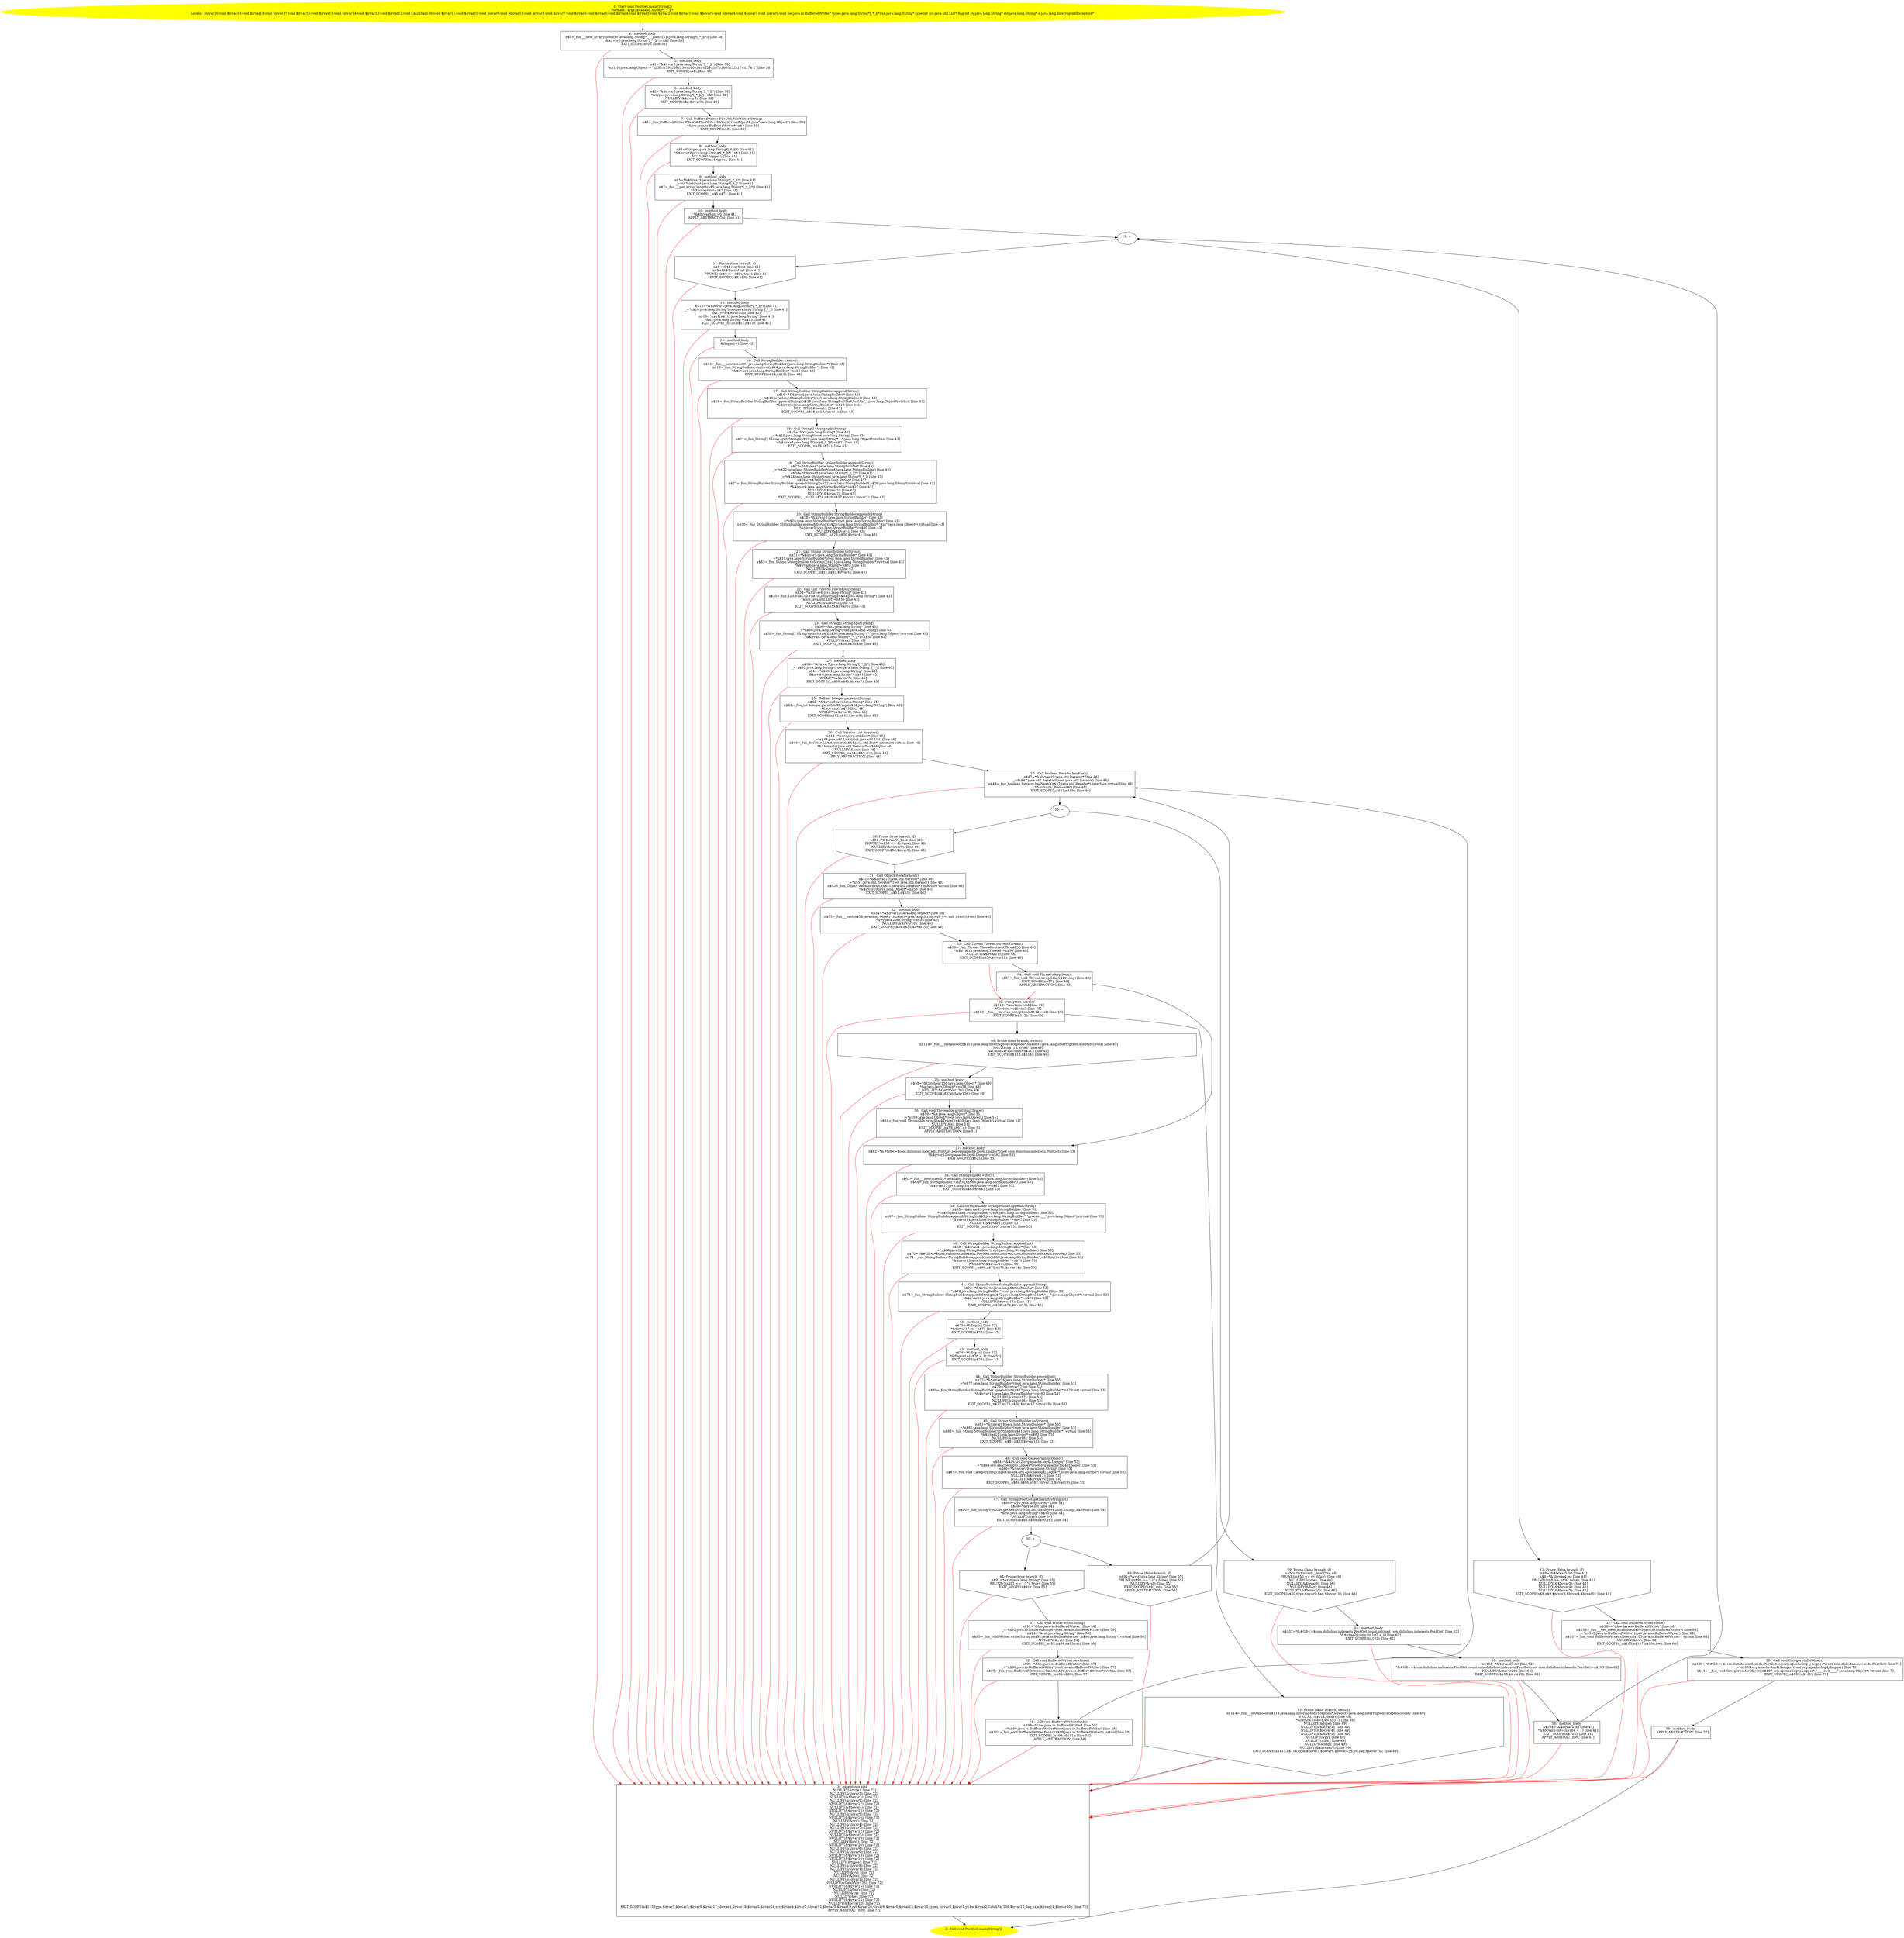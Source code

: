 /* @generated */
digraph cfg {
"com.dulishuo.indexedu.PostGet.main(java.lang.String[]):void.86314596307c56735cc6a0b4a3c1a428_1" [label="1: Start void PostGet.main(String[])\nFormals:  args:java.lang.String*[_*_](*)\nLocals:  $irvar20:void $irvar19:void $irvar18:void $irvar17:void $irvar16:void $irvar15:void $irvar14:void $irvar13:void $irvar12:void CatchVar136:void $irvar11:void $irvar10:void $irvar9:void $bcvar10:void $irvar8:void $irvar7:void $irvar6:void $irvar5:void $irvar4:void $irvar3:void $irvar2:void $irvar1:void $bcvar5:void $bcvar4:void $bcvar3:void $irvar0:void bw:java.io.BufferedWriter* types:java.lang.String*[_*_](*) xx:java.lang.String* type:int src:java.util.List* flag:int yy:java.lang.String* rst:java.lang.String* e:java.lang.InterruptedException* \n  " color=yellow style=filled]
	

	 "com.dulishuo.indexedu.PostGet.main(java.lang.String[]):void.86314596307c56735cc6a0b4a3c1a428_1" -> "com.dulishuo.indexedu.PostGet.main(java.lang.String[]):void.86314596307c56735cc6a0b4a3c1a428_4" ;
"com.dulishuo.indexedu.PostGet.main(java.lang.String[]):void.86314596307c56735cc6a0b4a3c1a428_2" [label="2: Exit void PostGet.main(String[]) \n  " color=yellow style=filled]
	

"com.dulishuo.indexedu.PostGet.main(java.lang.String[]):void.86314596307c56735cc6a0b4a3c1a428_3" [label="3:  exceptions sink \n   NULLIFY(&type); [line 72]\n  NULLIFY(&$irvar3); [line 72]\n  NULLIFY(&$bcvar3); [line 72]\n  NULLIFY(&$irvar9); [line 72]\n  NULLIFY(&$irvar17); [line 72]\n  NULLIFY(&$bcvar4); [line 72]\n  NULLIFY(&$irvar18); [line 72]\n  NULLIFY(&$irvar5); [line 72]\n  NULLIFY(&$irvar16); [line 72]\n  NULLIFY(&src); [line 72]\n  NULLIFY(&$irvar4); [line 72]\n  NULLIFY(&$irvar7); [line 72]\n  NULLIFY(&$irvar12); [line 72]\n  NULLIFY(&$bcvar5); [line 72]\n  NULLIFY(&$irvar19); [line 72]\n  NULLIFY(&rst); [line 72]\n  NULLIFY(&$irvar20); [line 72]\n  NULLIFY(&$irvar6); [line 72]\n  NULLIFY(&$irvar0); [line 72]\n  NULLIFY(&$irvar13); [line 72]\n  NULLIFY(&$irvar10); [line 72]\n  NULLIFY(&types); [line 72]\n  NULLIFY(&$irvar8); [line 72]\n  NULLIFY(&$irvar1); [line 72]\n  NULLIFY(&yy); [line 72]\n  NULLIFY(&bw); [line 72]\n  NULLIFY(&$irvar2); [line 72]\n  NULLIFY(&CatchVar136); [line 72]\n  NULLIFY(&$irvar15); [line 72]\n  NULLIFY(&flag); [line 72]\n  NULLIFY(&xx); [line 72]\n  NULLIFY(&e); [line 72]\n  NULLIFY(&$irvar14); [line 72]\n  NULLIFY(&$bcvar10); [line 72]\n  EXIT_SCOPE(n$113,type,$irvar3,$bcvar3,$irvar9,$irvar17,$bcvar4,$irvar18,$irvar5,$irvar16,src,$irvar4,$irvar7,$irvar12,$bcvar5,$irvar19,rst,$irvar20,$irvar6,$irvar0,$irvar13,$irvar10,types,$irvar8,$irvar1,yy,bw,$irvar2,CatchVar136,$irvar15,flag,xx,e,$irvar14,$bcvar10); [line 72]\n  APPLY_ABSTRACTION; [line 72]\n " shape="box"]
	

	 "com.dulishuo.indexedu.PostGet.main(java.lang.String[]):void.86314596307c56735cc6a0b4a3c1a428_3" -> "com.dulishuo.indexedu.PostGet.main(java.lang.String[]):void.86314596307c56735cc6a0b4a3c1a428_2" ;
"com.dulishuo.indexedu.PostGet.main(java.lang.String[]):void.86314596307c56735cc6a0b4a3c1a428_4" [label="4:  method_body \n   n$0=_fun___new_array(sizeof(t=java.lang.String*[_*_];len=[1]):java.lang.String*[_*_](*)) [line 38]\n  *&$irvar0:java.lang.String*[_*_](*)=n$0 [line 38]\n  EXIT_SCOPE(n$0); [line 38]\n " shape="box"]
	

	 "com.dulishuo.indexedu.PostGet.main(java.lang.String[]):void.86314596307c56735cc6a0b4a3c1a428_4" -> "com.dulishuo.indexedu.PostGet.main(java.lang.String[]):void.86314596307c56735cc6a0b4a3c1a428_5" ;
	 "com.dulishuo.indexedu.PostGet.main(java.lang.String[]):void.86314596307c56735cc6a0b4a3c1a428_4" -> "com.dulishuo.indexedu.PostGet.main(java.lang.String[]):void.86314596307c56735cc6a0b4a3c1a428_3" [color="red" ];
"com.dulishuo.indexedu.PostGet.main(java.lang.String[]):void.86314596307c56735cc6a0b4a3c1a428_5" [label="5:  method_body \n   n$1=*&$irvar0:java.lang.String*[_*_](*) [line 38]\n  *n$1[0]:java.lang.Object*=\"\\\\230\\\\139\\\\169\\\\230\\\\160\\\\161\\\\229\\\\187\\\\186\\\\232\\\\174\\\\174-2\" [line 38]\n  EXIT_SCOPE(n$1); [line 38]\n " shape="box"]
	

	 "com.dulishuo.indexedu.PostGet.main(java.lang.String[]):void.86314596307c56735cc6a0b4a3c1a428_5" -> "com.dulishuo.indexedu.PostGet.main(java.lang.String[]):void.86314596307c56735cc6a0b4a3c1a428_6" ;
	 "com.dulishuo.indexedu.PostGet.main(java.lang.String[]):void.86314596307c56735cc6a0b4a3c1a428_5" -> "com.dulishuo.indexedu.PostGet.main(java.lang.String[]):void.86314596307c56735cc6a0b4a3c1a428_3" [color="red" ];
"com.dulishuo.indexedu.PostGet.main(java.lang.String[]):void.86314596307c56735cc6a0b4a3c1a428_6" [label="6:  method_body \n   n$2=*&$irvar0:java.lang.String*[_*_](*) [line 38]\n  *&types:java.lang.String*[_*_](*)=n$2 [line 38]\n  NULLIFY(&$irvar0); [line 38]\n  EXIT_SCOPE(n$2,$irvar0); [line 38]\n " shape="box"]
	

	 "com.dulishuo.indexedu.PostGet.main(java.lang.String[]):void.86314596307c56735cc6a0b4a3c1a428_6" -> "com.dulishuo.indexedu.PostGet.main(java.lang.String[]):void.86314596307c56735cc6a0b4a3c1a428_7" ;
	 "com.dulishuo.indexedu.PostGet.main(java.lang.String[]):void.86314596307c56735cc6a0b4a3c1a428_6" -> "com.dulishuo.indexedu.PostGet.main(java.lang.String[]):void.86314596307c56735cc6a0b4a3c1a428_3" [color="red" ];
"com.dulishuo.indexedu.PostGet.main(java.lang.String[]):void.86314596307c56735cc6a0b4a3c1a428_7" [label="7:  Call BufferedWriter FileUtil.FileWriter(String) \n   n$3=_fun_BufferedWriter FileUtil.FileWriter(String)(\"result/post1.json\":java.lang.Object*) [line 39]\n  *&bw:java.io.BufferedWriter*=n$3 [line 39]\n  EXIT_SCOPE(n$3); [line 39]\n " shape="box"]
	

	 "com.dulishuo.indexedu.PostGet.main(java.lang.String[]):void.86314596307c56735cc6a0b4a3c1a428_7" -> "com.dulishuo.indexedu.PostGet.main(java.lang.String[]):void.86314596307c56735cc6a0b4a3c1a428_8" ;
	 "com.dulishuo.indexedu.PostGet.main(java.lang.String[]):void.86314596307c56735cc6a0b4a3c1a428_7" -> "com.dulishuo.indexedu.PostGet.main(java.lang.String[]):void.86314596307c56735cc6a0b4a3c1a428_3" [color="red" ];
"com.dulishuo.indexedu.PostGet.main(java.lang.String[]):void.86314596307c56735cc6a0b4a3c1a428_8" [label="8:  method_body \n   n$4=*&types:java.lang.String*[_*_](*) [line 41]\n  *&$bcvar3:java.lang.String*[_*_](*)=n$4 [line 41]\n  NULLIFY(&types); [line 41]\n  EXIT_SCOPE(n$4,types); [line 41]\n " shape="box"]
	

	 "com.dulishuo.indexedu.PostGet.main(java.lang.String[]):void.86314596307c56735cc6a0b4a3c1a428_8" -> "com.dulishuo.indexedu.PostGet.main(java.lang.String[]):void.86314596307c56735cc6a0b4a3c1a428_9" ;
	 "com.dulishuo.indexedu.PostGet.main(java.lang.String[]):void.86314596307c56735cc6a0b4a3c1a428_8" -> "com.dulishuo.indexedu.PostGet.main(java.lang.String[]):void.86314596307c56735cc6a0b4a3c1a428_3" [color="red" ];
"com.dulishuo.indexedu.PostGet.main(java.lang.String[]):void.86314596307c56735cc6a0b4a3c1a428_9" [label="9:  method_body \n   n$5=*&$bcvar3:java.lang.String*[_*_](*) [line 41]\n  _=*n$5:int(root java.lang.String*[_*_]) [line 41]\n  n$7=_fun___get_array_length(n$5:java.lang.String*[_*_](*)) [line 41]\n  *&$bcvar4:int=n$7 [line 41]\n  EXIT_SCOPE(_,n$5,n$7); [line 41]\n " shape="box"]
	

	 "com.dulishuo.indexedu.PostGet.main(java.lang.String[]):void.86314596307c56735cc6a0b4a3c1a428_9" -> "com.dulishuo.indexedu.PostGet.main(java.lang.String[]):void.86314596307c56735cc6a0b4a3c1a428_10" ;
	 "com.dulishuo.indexedu.PostGet.main(java.lang.String[]):void.86314596307c56735cc6a0b4a3c1a428_9" -> "com.dulishuo.indexedu.PostGet.main(java.lang.String[]):void.86314596307c56735cc6a0b4a3c1a428_3" [color="red" ];
"com.dulishuo.indexedu.PostGet.main(java.lang.String[]):void.86314596307c56735cc6a0b4a3c1a428_10" [label="10:  method_body \n   *&$bcvar5:int=0 [line 41]\n  APPLY_ABSTRACTION; [line 41]\n " shape="box"]
	

	 "com.dulishuo.indexedu.PostGet.main(java.lang.String[]):void.86314596307c56735cc6a0b4a3c1a428_10" -> "com.dulishuo.indexedu.PostGet.main(java.lang.String[]):void.86314596307c56735cc6a0b4a3c1a428_13" ;
	 "com.dulishuo.indexedu.PostGet.main(java.lang.String[]):void.86314596307c56735cc6a0b4a3c1a428_10" -> "com.dulishuo.indexedu.PostGet.main(java.lang.String[]):void.86314596307c56735cc6a0b4a3c1a428_3" [color="red" ];
"com.dulishuo.indexedu.PostGet.main(java.lang.String[]):void.86314596307c56735cc6a0b4a3c1a428_11" [label="11: Prune (true branch, if) \n   n$8=*&$bcvar5:int [line 41]\n  n$9=*&$bcvar4:int [line 41]\n  PRUNE(!(n$8 >= n$9), true); [line 41]\n  EXIT_SCOPE(n$8,n$9); [line 41]\n " shape="invhouse"]
	

	 "com.dulishuo.indexedu.PostGet.main(java.lang.String[]):void.86314596307c56735cc6a0b4a3c1a428_11" -> "com.dulishuo.indexedu.PostGet.main(java.lang.String[]):void.86314596307c56735cc6a0b4a3c1a428_14" ;
	 "com.dulishuo.indexedu.PostGet.main(java.lang.String[]):void.86314596307c56735cc6a0b4a3c1a428_11" -> "com.dulishuo.indexedu.PostGet.main(java.lang.String[]):void.86314596307c56735cc6a0b4a3c1a428_3" [color="red" ];
"com.dulishuo.indexedu.PostGet.main(java.lang.String[]):void.86314596307c56735cc6a0b4a3c1a428_12" [label="12: Prune (false branch, if) \n   n$8=*&$bcvar5:int [line 41]\n  n$9=*&$bcvar4:int [line 41]\n  PRUNE((n$8 >= n$9), false); [line 41]\n  NULLIFY(&$bcvar3); [line 41]\n  NULLIFY(&$bcvar4); [line 41]\n  NULLIFY(&$bcvar5); [line 41]\n  EXIT_SCOPE(n$8,n$9,$bcvar3,$bcvar4,$bcvar5); [line 41]\n " shape="invhouse"]
	

	 "com.dulishuo.indexedu.PostGet.main(java.lang.String[]):void.86314596307c56735cc6a0b4a3c1a428_12" -> "com.dulishuo.indexedu.PostGet.main(java.lang.String[]):void.86314596307c56735cc6a0b4a3c1a428_57" ;
	 "com.dulishuo.indexedu.PostGet.main(java.lang.String[]):void.86314596307c56735cc6a0b4a3c1a428_12" -> "com.dulishuo.indexedu.PostGet.main(java.lang.String[]):void.86314596307c56735cc6a0b4a3c1a428_3" [color="red" ];
"com.dulishuo.indexedu.PostGet.main(java.lang.String[]):void.86314596307c56735cc6a0b4a3c1a428_13" [label="13: + \n  " ]
	

	 "com.dulishuo.indexedu.PostGet.main(java.lang.String[]):void.86314596307c56735cc6a0b4a3c1a428_13" -> "com.dulishuo.indexedu.PostGet.main(java.lang.String[]):void.86314596307c56735cc6a0b4a3c1a428_11" ;
	 "com.dulishuo.indexedu.PostGet.main(java.lang.String[]):void.86314596307c56735cc6a0b4a3c1a428_13" -> "com.dulishuo.indexedu.PostGet.main(java.lang.String[]):void.86314596307c56735cc6a0b4a3c1a428_12" ;
"com.dulishuo.indexedu.PostGet.main(java.lang.String[]):void.86314596307c56735cc6a0b4a3c1a428_14" [label="14:  method_body \n   n$10=*&$bcvar3:java.lang.String*[_*_](*) [line 41]\n  _=*n$10:java.lang.String*(root java.lang.String*[_*_]) [line 41]\n  n$11=*&$bcvar5:int [line 41]\n  n$13=*n$10[n$11]:java.lang.String* [line 41]\n  *&xx:java.lang.String*=n$13 [line 41]\n  EXIT_SCOPE(_,n$10,n$11,n$13); [line 41]\n " shape="box"]
	

	 "com.dulishuo.indexedu.PostGet.main(java.lang.String[]):void.86314596307c56735cc6a0b4a3c1a428_14" -> "com.dulishuo.indexedu.PostGet.main(java.lang.String[]):void.86314596307c56735cc6a0b4a3c1a428_15" ;
	 "com.dulishuo.indexedu.PostGet.main(java.lang.String[]):void.86314596307c56735cc6a0b4a3c1a428_14" -> "com.dulishuo.indexedu.PostGet.main(java.lang.String[]):void.86314596307c56735cc6a0b4a3c1a428_3" [color="red" ];
"com.dulishuo.indexedu.PostGet.main(java.lang.String[]):void.86314596307c56735cc6a0b4a3c1a428_15" [label="15:  method_body \n   *&flag:int=1 [line 42]\n " shape="box"]
	

	 "com.dulishuo.indexedu.PostGet.main(java.lang.String[]):void.86314596307c56735cc6a0b4a3c1a428_15" -> "com.dulishuo.indexedu.PostGet.main(java.lang.String[]):void.86314596307c56735cc6a0b4a3c1a428_16" ;
	 "com.dulishuo.indexedu.PostGet.main(java.lang.String[]):void.86314596307c56735cc6a0b4a3c1a428_15" -> "com.dulishuo.indexedu.PostGet.main(java.lang.String[]):void.86314596307c56735cc6a0b4a3c1a428_3" [color="red" ];
"com.dulishuo.indexedu.PostGet.main(java.lang.String[]):void.86314596307c56735cc6a0b4a3c1a428_16" [label="16:  Call StringBuilder.<init>() \n   n$14=_fun___new(sizeof(t=java.lang.StringBuilder):java.lang.StringBuilder*) [line 43]\n  n$15=_fun_StringBuilder.<init>()(n$14:java.lang.StringBuilder*) [line 43]\n  *&$irvar1:java.lang.StringBuilder*=n$14 [line 43]\n  EXIT_SCOPE(n$14,n$15); [line 43]\n " shape="box"]
	

	 "com.dulishuo.indexedu.PostGet.main(java.lang.String[]):void.86314596307c56735cc6a0b4a3c1a428_16" -> "com.dulishuo.indexedu.PostGet.main(java.lang.String[]):void.86314596307c56735cc6a0b4a3c1a428_17" ;
	 "com.dulishuo.indexedu.PostGet.main(java.lang.String[]):void.86314596307c56735cc6a0b4a3c1a428_16" -> "com.dulishuo.indexedu.PostGet.main(java.lang.String[]):void.86314596307c56735cc6a0b4a3c1a428_3" [color="red" ];
"com.dulishuo.indexedu.PostGet.main(java.lang.String[]):void.86314596307c56735cc6a0b4a3c1a428_17" [label="17:  Call StringBuilder StringBuilder.append(String) \n   n$16=*&$irvar1:java.lang.StringBuilder* [line 43]\n  _=*n$16:java.lang.StringBuilder*(root java.lang.StringBuilder) [line 43]\n  n$18=_fun_StringBuilder StringBuilder.append(String)(n$16:java.lang.StringBuilder*,\"url/url_\":java.lang.Object*) virtual [line 43]\n  *&$irvar2:java.lang.StringBuilder*=n$18 [line 43]\n  NULLIFY(&$irvar1); [line 43]\n  EXIT_SCOPE(_,n$16,n$18,$irvar1); [line 43]\n " shape="box"]
	

	 "com.dulishuo.indexedu.PostGet.main(java.lang.String[]):void.86314596307c56735cc6a0b4a3c1a428_17" -> "com.dulishuo.indexedu.PostGet.main(java.lang.String[]):void.86314596307c56735cc6a0b4a3c1a428_18" ;
	 "com.dulishuo.indexedu.PostGet.main(java.lang.String[]):void.86314596307c56735cc6a0b4a3c1a428_17" -> "com.dulishuo.indexedu.PostGet.main(java.lang.String[]):void.86314596307c56735cc6a0b4a3c1a428_3" [color="red" ];
"com.dulishuo.indexedu.PostGet.main(java.lang.String[]):void.86314596307c56735cc6a0b4a3c1a428_18" [label="18:  Call String[] String.split(String) \n   n$19=*&xx:java.lang.String* [line 43]\n  _=*n$19:java.lang.String*(root java.lang.String) [line 43]\n  n$21=_fun_String[] String.split(String)(n$19:java.lang.String*,\"-\":java.lang.Object*) virtual [line 43]\n  *&$irvar3:java.lang.String*[_*_](*)=n$21 [line 43]\n  EXIT_SCOPE(_,n$19,n$21); [line 43]\n " shape="box"]
	

	 "com.dulishuo.indexedu.PostGet.main(java.lang.String[]):void.86314596307c56735cc6a0b4a3c1a428_18" -> "com.dulishuo.indexedu.PostGet.main(java.lang.String[]):void.86314596307c56735cc6a0b4a3c1a428_19" ;
	 "com.dulishuo.indexedu.PostGet.main(java.lang.String[]):void.86314596307c56735cc6a0b4a3c1a428_18" -> "com.dulishuo.indexedu.PostGet.main(java.lang.String[]):void.86314596307c56735cc6a0b4a3c1a428_3" [color="red" ];
"com.dulishuo.indexedu.PostGet.main(java.lang.String[]):void.86314596307c56735cc6a0b4a3c1a428_19" [label="19:  Call StringBuilder StringBuilder.append(String) \n   n$22=*&$irvar2:java.lang.StringBuilder* [line 43]\n  _=*n$22:java.lang.StringBuilder*(root java.lang.StringBuilder) [line 43]\n  n$24=*&$irvar3:java.lang.String*[_*_](*) [line 43]\n  _=*n$24:java.lang.String*(root java.lang.String*[_*_]) [line 43]\n  n$26=*n$24[0]:java.lang.String* [line 43]\n  n$27=_fun_StringBuilder StringBuilder.append(String)(n$22:java.lang.StringBuilder*,n$26:java.lang.String*) virtual [line 43]\n  *&$irvar4:java.lang.StringBuilder*=n$27 [line 43]\n  NULLIFY(&$irvar3); [line 43]\n  NULLIFY(&$irvar2); [line 43]\n  EXIT_SCOPE(_,_,n$22,n$24,n$26,n$27,$irvar3,$irvar2); [line 43]\n " shape="box"]
	

	 "com.dulishuo.indexedu.PostGet.main(java.lang.String[]):void.86314596307c56735cc6a0b4a3c1a428_19" -> "com.dulishuo.indexedu.PostGet.main(java.lang.String[]):void.86314596307c56735cc6a0b4a3c1a428_20" ;
	 "com.dulishuo.indexedu.PostGet.main(java.lang.String[]):void.86314596307c56735cc6a0b4a3c1a428_19" -> "com.dulishuo.indexedu.PostGet.main(java.lang.String[]):void.86314596307c56735cc6a0b4a3c1a428_3" [color="red" ];
"com.dulishuo.indexedu.PostGet.main(java.lang.String[]):void.86314596307c56735cc6a0b4a3c1a428_20" [label="20:  Call StringBuilder StringBuilder.append(String) \n   n$28=*&$irvar4:java.lang.StringBuilder* [line 43]\n  _=*n$28:java.lang.StringBuilder*(root java.lang.StringBuilder) [line 43]\n  n$30=_fun_StringBuilder StringBuilder.append(String)(n$28:java.lang.StringBuilder*,\".txt\":java.lang.Object*) virtual [line 43]\n  *&$irvar5:java.lang.StringBuilder*=n$30 [line 43]\n  NULLIFY(&$irvar4); [line 43]\n  EXIT_SCOPE(_,n$28,n$30,$irvar4); [line 43]\n " shape="box"]
	

	 "com.dulishuo.indexedu.PostGet.main(java.lang.String[]):void.86314596307c56735cc6a0b4a3c1a428_20" -> "com.dulishuo.indexedu.PostGet.main(java.lang.String[]):void.86314596307c56735cc6a0b4a3c1a428_21" ;
	 "com.dulishuo.indexedu.PostGet.main(java.lang.String[]):void.86314596307c56735cc6a0b4a3c1a428_20" -> "com.dulishuo.indexedu.PostGet.main(java.lang.String[]):void.86314596307c56735cc6a0b4a3c1a428_3" [color="red" ];
"com.dulishuo.indexedu.PostGet.main(java.lang.String[]):void.86314596307c56735cc6a0b4a3c1a428_21" [label="21:  Call String StringBuilder.toString() \n   n$31=*&$irvar5:java.lang.StringBuilder* [line 43]\n  _=*n$31:java.lang.StringBuilder*(root java.lang.StringBuilder) [line 43]\n  n$33=_fun_String StringBuilder.toString()(n$31:java.lang.StringBuilder*) virtual [line 43]\n  *&$irvar6:java.lang.String*=n$33 [line 43]\n  NULLIFY(&$irvar5); [line 43]\n  EXIT_SCOPE(_,n$31,n$33,$irvar5); [line 43]\n " shape="box"]
	

	 "com.dulishuo.indexedu.PostGet.main(java.lang.String[]):void.86314596307c56735cc6a0b4a3c1a428_21" -> "com.dulishuo.indexedu.PostGet.main(java.lang.String[]):void.86314596307c56735cc6a0b4a3c1a428_22" ;
	 "com.dulishuo.indexedu.PostGet.main(java.lang.String[]):void.86314596307c56735cc6a0b4a3c1a428_21" -> "com.dulishuo.indexedu.PostGet.main(java.lang.String[]):void.86314596307c56735cc6a0b4a3c1a428_3" [color="red" ];
"com.dulishuo.indexedu.PostGet.main(java.lang.String[]):void.86314596307c56735cc6a0b4a3c1a428_22" [label="22:  Call List FileUtil.FileToList(String) \n   n$34=*&$irvar6:java.lang.String* [line 43]\n  n$35=_fun_List FileUtil.FileToList(String)(n$34:java.lang.String*) [line 43]\n  *&src:java.util.List*=n$35 [line 43]\n  NULLIFY(&$irvar6); [line 43]\n  EXIT_SCOPE(n$34,n$35,$irvar6); [line 43]\n " shape="box"]
	

	 "com.dulishuo.indexedu.PostGet.main(java.lang.String[]):void.86314596307c56735cc6a0b4a3c1a428_22" -> "com.dulishuo.indexedu.PostGet.main(java.lang.String[]):void.86314596307c56735cc6a0b4a3c1a428_23" ;
	 "com.dulishuo.indexedu.PostGet.main(java.lang.String[]):void.86314596307c56735cc6a0b4a3c1a428_22" -> "com.dulishuo.indexedu.PostGet.main(java.lang.String[]):void.86314596307c56735cc6a0b4a3c1a428_3" [color="red" ];
"com.dulishuo.indexedu.PostGet.main(java.lang.String[]):void.86314596307c56735cc6a0b4a3c1a428_23" [label="23:  Call String[] String.split(String) \n   n$36=*&xx:java.lang.String* [line 45]\n  _=*n$36:java.lang.String*(root java.lang.String) [line 45]\n  n$38=_fun_String[] String.split(String)(n$36:java.lang.String*,\"-\":java.lang.Object*) virtual [line 45]\n  *&$irvar7:java.lang.String*[_*_](*)=n$38 [line 45]\n  NULLIFY(&xx); [line 45]\n  EXIT_SCOPE(_,n$36,n$38,xx); [line 45]\n " shape="box"]
	

	 "com.dulishuo.indexedu.PostGet.main(java.lang.String[]):void.86314596307c56735cc6a0b4a3c1a428_23" -> "com.dulishuo.indexedu.PostGet.main(java.lang.String[]):void.86314596307c56735cc6a0b4a3c1a428_24" ;
	 "com.dulishuo.indexedu.PostGet.main(java.lang.String[]):void.86314596307c56735cc6a0b4a3c1a428_23" -> "com.dulishuo.indexedu.PostGet.main(java.lang.String[]):void.86314596307c56735cc6a0b4a3c1a428_3" [color="red" ];
"com.dulishuo.indexedu.PostGet.main(java.lang.String[]):void.86314596307c56735cc6a0b4a3c1a428_24" [label="24:  method_body \n   n$39=*&$irvar7:java.lang.String*[_*_](*) [line 45]\n  _=*n$39:java.lang.String*(root java.lang.String*[_*_]) [line 45]\n  n$41=*n$39[1]:java.lang.String* [line 45]\n  *&$irvar8:java.lang.String*=n$41 [line 45]\n  NULLIFY(&$irvar7); [line 45]\n  EXIT_SCOPE(_,n$39,n$41,$irvar7); [line 45]\n " shape="box"]
	

	 "com.dulishuo.indexedu.PostGet.main(java.lang.String[]):void.86314596307c56735cc6a0b4a3c1a428_24" -> "com.dulishuo.indexedu.PostGet.main(java.lang.String[]):void.86314596307c56735cc6a0b4a3c1a428_25" ;
	 "com.dulishuo.indexedu.PostGet.main(java.lang.String[]):void.86314596307c56735cc6a0b4a3c1a428_24" -> "com.dulishuo.indexedu.PostGet.main(java.lang.String[]):void.86314596307c56735cc6a0b4a3c1a428_3" [color="red" ];
"com.dulishuo.indexedu.PostGet.main(java.lang.String[]):void.86314596307c56735cc6a0b4a3c1a428_25" [label="25:  Call int Integer.parseInt(String) \n   n$42=*&$irvar8:java.lang.String* [line 45]\n  n$43=_fun_int Integer.parseInt(String)(n$42:java.lang.String*) [line 45]\n  *&type:int=n$43 [line 45]\n  NULLIFY(&$irvar8); [line 45]\n  EXIT_SCOPE(n$42,n$43,$irvar8); [line 45]\n " shape="box"]
	

	 "com.dulishuo.indexedu.PostGet.main(java.lang.String[]):void.86314596307c56735cc6a0b4a3c1a428_25" -> "com.dulishuo.indexedu.PostGet.main(java.lang.String[]):void.86314596307c56735cc6a0b4a3c1a428_26" ;
	 "com.dulishuo.indexedu.PostGet.main(java.lang.String[]):void.86314596307c56735cc6a0b4a3c1a428_25" -> "com.dulishuo.indexedu.PostGet.main(java.lang.String[]):void.86314596307c56735cc6a0b4a3c1a428_3" [color="red" ];
"com.dulishuo.indexedu.PostGet.main(java.lang.String[]):void.86314596307c56735cc6a0b4a3c1a428_26" [label="26:  Call Iterator List.iterator() \n   n$44=*&src:java.util.List* [line 46]\n  _=*n$44:java.util.List*(root java.util.List) [line 46]\n  n$46=_fun_Iterator List.iterator()(n$44:java.util.List*) interface virtual [line 46]\n  *&$bcvar10:java.util.Iterator*=n$46 [line 46]\n  NULLIFY(&src); [line 46]\n  EXIT_SCOPE(_,n$44,n$46,src); [line 46]\n  APPLY_ABSTRACTION; [line 46]\n " shape="box"]
	

	 "com.dulishuo.indexedu.PostGet.main(java.lang.String[]):void.86314596307c56735cc6a0b4a3c1a428_26" -> "com.dulishuo.indexedu.PostGet.main(java.lang.String[]):void.86314596307c56735cc6a0b4a3c1a428_27" ;
	 "com.dulishuo.indexedu.PostGet.main(java.lang.String[]):void.86314596307c56735cc6a0b4a3c1a428_26" -> "com.dulishuo.indexedu.PostGet.main(java.lang.String[]):void.86314596307c56735cc6a0b4a3c1a428_3" [color="red" ];
"com.dulishuo.indexedu.PostGet.main(java.lang.String[]):void.86314596307c56735cc6a0b4a3c1a428_27" [label="27:  Call boolean Iterator.hasNext() \n   n$47=*&$bcvar10:java.util.Iterator* [line 46]\n  _=*n$47:java.util.Iterator*(root java.util.Iterator) [line 46]\n  n$49=_fun_boolean Iterator.hasNext()(n$47:java.util.Iterator*) interface virtual [line 46]\n  *&$irvar9:_Bool=n$49 [line 46]\n  EXIT_SCOPE(_,n$47,n$49); [line 46]\n " shape="box"]
	

	 "com.dulishuo.indexedu.PostGet.main(java.lang.String[]):void.86314596307c56735cc6a0b4a3c1a428_27" -> "com.dulishuo.indexedu.PostGet.main(java.lang.String[]):void.86314596307c56735cc6a0b4a3c1a428_30" ;
	 "com.dulishuo.indexedu.PostGet.main(java.lang.String[]):void.86314596307c56735cc6a0b4a3c1a428_27" -> "com.dulishuo.indexedu.PostGet.main(java.lang.String[]):void.86314596307c56735cc6a0b4a3c1a428_3" [color="red" ];
"com.dulishuo.indexedu.PostGet.main(java.lang.String[]):void.86314596307c56735cc6a0b4a3c1a428_28" [label="28: Prune (true branch, if) \n   n$50=*&$irvar9:_Bool [line 46]\n  PRUNE(!(n$50 == 0), true); [line 46]\n  NULLIFY(&$irvar9); [line 46]\n  EXIT_SCOPE(n$50,$irvar9); [line 46]\n " shape="invhouse"]
	

	 "com.dulishuo.indexedu.PostGet.main(java.lang.String[]):void.86314596307c56735cc6a0b4a3c1a428_28" -> "com.dulishuo.indexedu.PostGet.main(java.lang.String[]):void.86314596307c56735cc6a0b4a3c1a428_31" ;
	 "com.dulishuo.indexedu.PostGet.main(java.lang.String[]):void.86314596307c56735cc6a0b4a3c1a428_28" -> "com.dulishuo.indexedu.PostGet.main(java.lang.String[]):void.86314596307c56735cc6a0b4a3c1a428_3" [color="red" ];
"com.dulishuo.indexedu.PostGet.main(java.lang.String[]):void.86314596307c56735cc6a0b4a3c1a428_29" [label="29: Prune (false branch, if) \n   n$50=*&$irvar9:_Bool [line 46]\n  PRUNE((n$50 == 0), false); [line 46]\n  NULLIFY(&type); [line 46]\n  NULLIFY(&$irvar9); [line 46]\n  NULLIFY(&flag); [line 46]\n  NULLIFY(&$bcvar10); [line 46]\n  EXIT_SCOPE(n$50,type,$irvar9,flag,$bcvar10); [line 46]\n " shape="invhouse"]
	

	 "com.dulishuo.indexedu.PostGet.main(java.lang.String[]):void.86314596307c56735cc6a0b4a3c1a428_29" -> "com.dulishuo.indexedu.PostGet.main(java.lang.String[]):void.86314596307c56735cc6a0b4a3c1a428_54" ;
	 "com.dulishuo.indexedu.PostGet.main(java.lang.String[]):void.86314596307c56735cc6a0b4a3c1a428_29" -> "com.dulishuo.indexedu.PostGet.main(java.lang.String[]):void.86314596307c56735cc6a0b4a3c1a428_3" [color="red" ];
"com.dulishuo.indexedu.PostGet.main(java.lang.String[]):void.86314596307c56735cc6a0b4a3c1a428_30" [label="30: + \n  " ]
	

	 "com.dulishuo.indexedu.PostGet.main(java.lang.String[]):void.86314596307c56735cc6a0b4a3c1a428_30" -> "com.dulishuo.indexedu.PostGet.main(java.lang.String[]):void.86314596307c56735cc6a0b4a3c1a428_28" ;
	 "com.dulishuo.indexedu.PostGet.main(java.lang.String[]):void.86314596307c56735cc6a0b4a3c1a428_30" -> "com.dulishuo.indexedu.PostGet.main(java.lang.String[]):void.86314596307c56735cc6a0b4a3c1a428_29" ;
"com.dulishuo.indexedu.PostGet.main(java.lang.String[]):void.86314596307c56735cc6a0b4a3c1a428_31" [label="31:  Call Object Iterator.next() \n   n$51=*&$bcvar10:java.util.Iterator* [line 46]\n  _=*n$51:java.util.Iterator*(root java.util.Iterator) [line 46]\n  n$53=_fun_Object Iterator.next()(n$51:java.util.Iterator*) interface virtual [line 46]\n  *&$irvar10:java.lang.Object*=n$53 [line 46]\n  EXIT_SCOPE(_,n$51,n$53); [line 46]\n " shape="box"]
	

	 "com.dulishuo.indexedu.PostGet.main(java.lang.String[]):void.86314596307c56735cc6a0b4a3c1a428_31" -> "com.dulishuo.indexedu.PostGet.main(java.lang.String[]):void.86314596307c56735cc6a0b4a3c1a428_32" ;
	 "com.dulishuo.indexedu.PostGet.main(java.lang.String[]):void.86314596307c56735cc6a0b4a3c1a428_31" -> "com.dulishuo.indexedu.PostGet.main(java.lang.String[]):void.86314596307c56735cc6a0b4a3c1a428_3" [color="red" ];
"com.dulishuo.indexedu.PostGet.main(java.lang.String[]):void.86314596307c56735cc6a0b4a3c1a428_32" [label="32:  method_body \n   n$54=*&$irvar10:java.lang.Object* [line 46]\n  n$55=_fun___cast(n$54:java.lang.Object*,sizeof(t=java.lang.String;sub_t=( sub )(cast)):void) [line 46]\n  *&yy:java.lang.String*=n$55 [line 46]\n  NULLIFY(&$irvar10); [line 46]\n  EXIT_SCOPE(n$54,n$55,$irvar10); [line 46]\n " shape="box"]
	

	 "com.dulishuo.indexedu.PostGet.main(java.lang.String[]):void.86314596307c56735cc6a0b4a3c1a428_32" -> "com.dulishuo.indexedu.PostGet.main(java.lang.String[]):void.86314596307c56735cc6a0b4a3c1a428_33" ;
	 "com.dulishuo.indexedu.PostGet.main(java.lang.String[]):void.86314596307c56735cc6a0b4a3c1a428_32" -> "com.dulishuo.indexedu.PostGet.main(java.lang.String[]):void.86314596307c56735cc6a0b4a3c1a428_3" [color="red" ];
"com.dulishuo.indexedu.PostGet.main(java.lang.String[]):void.86314596307c56735cc6a0b4a3c1a428_33" [label="33:  Call Thread Thread.currentThread() \n   n$56=_fun_Thread Thread.currentThread()() [line 48]\n  *&$irvar11:java.lang.Thread*=n$56 [line 48]\n  NULLIFY(&$irvar11); [line 48]\n  EXIT_SCOPE(n$56,$irvar11); [line 48]\n " shape="box"]
	

	 "com.dulishuo.indexedu.PostGet.main(java.lang.String[]):void.86314596307c56735cc6a0b4a3c1a428_33" -> "com.dulishuo.indexedu.PostGet.main(java.lang.String[]):void.86314596307c56735cc6a0b4a3c1a428_34" ;
	 "com.dulishuo.indexedu.PostGet.main(java.lang.String[]):void.86314596307c56735cc6a0b4a3c1a428_33" -> "com.dulishuo.indexedu.PostGet.main(java.lang.String[]):void.86314596307c56735cc6a0b4a3c1a428_62" [color="red" ];
"com.dulishuo.indexedu.PostGet.main(java.lang.String[]):void.86314596307c56735cc6a0b4a3c1a428_34" [label="34:  Call void Thread.sleep(long) \n   n$57=_fun_void Thread.sleep(long)(100:long) [line 48]\n  EXIT_SCOPE(n$57); [line 48]\n  APPLY_ABSTRACTION; [line 48]\n " shape="box"]
	

	 "com.dulishuo.indexedu.PostGet.main(java.lang.String[]):void.86314596307c56735cc6a0b4a3c1a428_34" -> "com.dulishuo.indexedu.PostGet.main(java.lang.String[]):void.86314596307c56735cc6a0b4a3c1a428_37" ;
	 "com.dulishuo.indexedu.PostGet.main(java.lang.String[]):void.86314596307c56735cc6a0b4a3c1a428_34" -> "com.dulishuo.indexedu.PostGet.main(java.lang.String[]):void.86314596307c56735cc6a0b4a3c1a428_62" [color="red" ];
"com.dulishuo.indexedu.PostGet.main(java.lang.String[]):void.86314596307c56735cc6a0b4a3c1a428_35" [label="35:  method_body \n   n$58=*&CatchVar136:java.lang.Object* [line 49]\n  *&e:java.lang.Object*=n$58 [line 49]\n  NULLIFY(&CatchVar136); [line 49]\n  EXIT_SCOPE(n$58,CatchVar136); [line 49]\n " shape="box"]
	

	 "com.dulishuo.indexedu.PostGet.main(java.lang.String[]):void.86314596307c56735cc6a0b4a3c1a428_35" -> "com.dulishuo.indexedu.PostGet.main(java.lang.String[]):void.86314596307c56735cc6a0b4a3c1a428_36" ;
	 "com.dulishuo.indexedu.PostGet.main(java.lang.String[]):void.86314596307c56735cc6a0b4a3c1a428_35" -> "com.dulishuo.indexedu.PostGet.main(java.lang.String[]):void.86314596307c56735cc6a0b4a3c1a428_3" [color="red" ];
"com.dulishuo.indexedu.PostGet.main(java.lang.String[]):void.86314596307c56735cc6a0b4a3c1a428_36" [label="36:  Call void Throwable.printStackTrace() \n   n$59=*&e:java.lang.Object* [line 51]\n  _=*n$59:java.lang.Object*(root java.lang.Object) [line 51]\n  n$61=_fun_void Throwable.printStackTrace()(n$59:java.lang.Object*) virtual [line 51]\n  NULLIFY(&e); [line 51]\n  EXIT_SCOPE(_,n$59,n$61,e); [line 51]\n  APPLY_ABSTRACTION; [line 51]\n " shape="box"]
	

	 "com.dulishuo.indexedu.PostGet.main(java.lang.String[]):void.86314596307c56735cc6a0b4a3c1a428_36" -> "com.dulishuo.indexedu.PostGet.main(java.lang.String[]):void.86314596307c56735cc6a0b4a3c1a428_37" ;
	 "com.dulishuo.indexedu.PostGet.main(java.lang.String[]):void.86314596307c56735cc6a0b4a3c1a428_36" -> "com.dulishuo.indexedu.PostGet.main(java.lang.String[]):void.86314596307c56735cc6a0b4a3c1a428_3" [color="red" ];
"com.dulishuo.indexedu.PostGet.main(java.lang.String[]):void.86314596307c56735cc6a0b4a3c1a428_37" [label="37:  method_body \n   n$62=*&#GB<>$com.dulishuo.indexedu.PostGet.log:org.apache.log4j.Logger*(root com.dulishuo.indexedu.PostGet) [line 53]\n  *&$irvar12:org.apache.log4j.Logger*=n$62 [line 53]\n  EXIT_SCOPE(n$62); [line 53]\n " shape="box"]
	

	 "com.dulishuo.indexedu.PostGet.main(java.lang.String[]):void.86314596307c56735cc6a0b4a3c1a428_37" -> "com.dulishuo.indexedu.PostGet.main(java.lang.String[]):void.86314596307c56735cc6a0b4a3c1a428_38" ;
	 "com.dulishuo.indexedu.PostGet.main(java.lang.String[]):void.86314596307c56735cc6a0b4a3c1a428_37" -> "com.dulishuo.indexedu.PostGet.main(java.lang.String[]):void.86314596307c56735cc6a0b4a3c1a428_3" [color="red" ];
"com.dulishuo.indexedu.PostGet.main(java.lang.String[]):void.86314596307c56735cc6a0b4a3c1a428_38" [label="38:  Call StringBuilder.<init>() \n   n$63=_fun___new(sizeof(t=java.lang.StringBuilder):java.lang.StringBuilder*) [line 53]\n  n$64=_fun_StringBuilder.<init>()(n$63:java.lang.StringBuilder*) [line 53]\n  *&$irvar13:java.lang.StringBuilder*=n$63 [line 53]\n  EXIT_SCOPE(n$63,n$64); [line 53]\n " shape="box"]
	

	 "com.dulishuo.indexedu.PostGet.main(java.lang.String[]):void.86314596307c56735cc6a0b4a3c1a428_38" -> "com.dulishuo.indexedu.PostGet.main(java.lang.String[]):void.86314596307c56735cc6a0b4a3c1a428_39" ;
	 "com.dulishuo.indexedu.PostGet.main(java.lang.String[]):void.86314596307c56735cc6a0b4a3c1a428_38" -> "com.dulishuo.indexedu.PostGet.main(java.lang.String[]):void.86314596307c56735cc6a0b4a3c1a428_3" [color="red" ];
"com.dulishuo.indexedu.PostGet.main(java.lang.String[]):void.86314596307c56735cc6a0b4a3c1a428_39" [label="39:  Call StringBuilder StringBuilder.append(String) \n   n$65=*&$irvar13:java.lang.StringBuilder* [line 53]\n  _=*n$65:java.lang.StringBuilder*(root java.lang.StringBuilder) [line 53]\n  n$67=_fun_StringBuilder StringBuilder.append(String)(n$65:java.lang.StringBuilder*,\"process___\":java.lang.Object*) virtual [line 53]\n  *&$irvar14:java.lang.StringBuilder*=n$67 [line 53]\n  NULLIFY(&$irvar13); [line 53]\n  EXIT_SCOPE(_,n$65,n$67,$irvar13); [line 53]\n " shape="box"]
	

	 "com.dulishuo.indexedu.PostGet.main(java.lang.String[]):void.86314596307c56735cc6a0b4a3c1a428_39" -> "com.dulishuo.indexedu.PostGet.main(java.lang.String[]):void.86314596307c56735cc6a0b4a3c1a428_40" ;
	 "com.dulishuo.indexedu.PostGet.main(java.lang.String[]):void.86314596307c56735cc6a0b4a3c1a428_39" -> "com.dulishuo.indexedu.PostGet.main(java.lang.String[]):void.86314596307c56735cc6a0b4a3c1a428_3" [color="red" ];
"com.dulishuo.indexedu.PostGet.main(java.lang.String[]):void.86314596307c56735cc6a0b4a3c1a428_40" [label="40:  Call StringBuilder StringBuilder.append(int) \n   n$68=*&$irvar14:java.lang.StringBuilder* [line 53]\n  _=*n$68:java.lang.StringBuilder*(root java.lang.StringBuilder) [line 53]\n  n$70=*&#GB<>$com.dulishuo.indexedu.PostGet.count:int(root com.dulishuo.indexedu.PostGet) [line 53]\n  n$71=_fun_StringBuilder StringBuilder.append(int)(n$68:java.lang.StringBuilder*,n$70:int) virtual [line 53]\n  *&$irvar15:java.lang.StringBuilder*=n$71 [line 53]\n  NULLIFY(&$irvar14); [line 53]\n  EXIT_SCOPE(_,n$68,n$70,n$71,$irvar14); [line 53]\n " shape="box"]
	

	 "com.dulishuo.indexedu.PostGet.main(java.lang.String[]):void.86314596307c56735cc6a0b4a3c1a428_40" -> "com.dulishuo.indexedu.PostGet.main(java.lang.String[]):void.86314596307c56735cc6a0b4a3c1a428_41" ;
	 "com.dulishuo.indexedu.PostGet.main(java.lang.String[]):void.86314596307c56735cc6a0b4a3c1a428_40" -> "com.dulishuo.indexedu.PostGet.main(java.lang.String[]):void.86314596307c56735cc6a0b4a3c1a428_3" [color="red" ];
"com.dulishuo.indexedu.PostGet.main(java.lang.String[]):void.86314596307c56735cc6a0b4a3c1a428_41" [label="41:  Call StringBuilder StringBuilder.append(String) \n   n$72=*&$irvar15:java.lang.StringBuilder* [line 53]\n  _=*n$72:java.lang.StringBuilder*(root java.lang.StringBuilder) [line 53]\n  n$74=_fun_StringBuilder StringBuilder.append(String)(n$72:java.lang.StringBuilder*,\"___\":java.lang.Object*) virtual [line 53]\n  *&$irvar16:java.lang.StringBuilder*=n$74 [line 53]\n  NULLIFY(&$irvar15); [line 53]\n  EXIT_SCOPE(_,n$72,n$74,$irvar15); [line 53]\n " shape="box"]
	

	 "com.dulishuo.indexedu.PostGet.main(java.lang.String[]):void.86314596307c56735cc6a0b4a3c1a428_41" -> "com.dulishuo.indexedu.PostGet.main(java.lang.String[]):void.86314596307c56735cc6a0b4a3c1a428_42" ;
	 "com.dulishuo.indexedu.PostGet.main(java.lang.String[]):void.86314596307c56735cc6a0b4a3c1a428_41" -> "com.dulishuo.indexedu.PostGet.main(java.lang.String[]):void.86314596307c56735cc6a0b4a3c1a428_3" [color="red" ];
"com.dulishuo.indexedu.PostGet.main(java.lang.String[]):void.86314596307c56735cc6a0b4a3c1a428_42" [label="42:  method_body \n   n$75=*&flag:int [line 53]\n  *&$irvar17:int=n$75 [line 53]\n  EXIT_SCOPE(n$75); [line 53]\n " shape="box"]
	

	 "com.dulishuo.indexedu.PostGet.main(java.lang.String[]):void.86314596307c56735cc6a0b4a3c1a428_42" -> "com.dulishuo.indexedu.PostGet.main(java.lang.String[]):void.86314596307c56735cc6a0b4a3c1a428_43" ;
	 "com.dulishuo.indexedu.PostGet.main(java.lang.String[]):void.86314596307c56735cc6a0b4a3c1a428_42" -> "com.dulishuo.indexedu.PostGet.main(java.lang.String[]):void.86314596307c56735cc6a0b4a3c1a428_3" [color="red" ];
"com.dulishuo.indexedu.PostGet.main(java.lang.String[]):void.86314596307c56735cc6a0b4a3c1a428_43" [label="43:  method_body \n   n$76=*&flag:int [line 53]\n  *&flag:int=(n$76 + 1) [line 53]\n  EXIT_SCOPE(n$76); [line 53]\n " shape="box"]
	

	 "com.dulishuo.indexedu.PostGet.main(java.lang.String[]):void.86314596307c56735cc6a0b4a3c1a428_43" -> "com.dulishuo.indexedu.PostGet.main(java.lang.String[]):void.86314596307c56735cc6a0b4a3c1a428_44" ;
	 "com.dulishuo.indexedu.PostGet.main(java.lang.String[]):void.86314596307c56735cc6a0b4a3c1a428_43" -> "com.dulishuo.indexedu.PostGet.main(java.lang.String[]):void.86314596307c56735cc6a0b4a3c1a428_3" [color="red" ];
"com.dulishuo.indexedu.PostGet.main(java.lang.String[]):void.86314596307c56735cc6a0b4a3c1a428_44" [label="44:  Call StringBuilder StringBuilder.append(int) \n   n$77=*&$irvar16:java.lang.StringBuilder* [line 53]\n  _=*n$77:java.lang.StringBuilder*(root java.lang.StringBuilder) [line 53]\n  n$79=*&$irvar17:int [line 53]\n  n$80=_fun_StringBuilder StringBuilder.append(int)(n$77:java.lang.StringBuilder*,n$79:int) virtual [line 53]\n  *&$irvar18:java.lang.StringBuilder*=n$80 [line 53]\n  NULLIFY(&$irvar17); [line 53]\n  NULLIFY(&$irvar16); [line 53]\n  EXIT_SCOPE(_,n$77,n$79,n$80,$irvar17,$irvar16); [line 53]\n " shape="box"]
	

	 "com.dulishuo.indexedu.PostGet.main(java.lang.String[]):void.86314596307c56735cc6a0b4a3c1a428_44" -> "com.dulishuo.indexedu.PostGet.main(java.lang.String[]):void.86314596307c56735cc6a0b4a3c1a428_45" ;
	 "com.dulishuo.indexedu.PostGet.main(java.lang.String[]):void.86314596307c56735cc6a0b4a3c1a428_44" -> "com.dulishuo.indexedu.PostGet.main(java.lang.String[]):void.86314596307c56735cc6a0b4a3c1a428_3" [color="red" ];
"com.dulishuo.indexedu.PostGet.main(java.lang.String[]):void.86314596307c56735cc6a0b4a3c1a428_45" [label="45:  Call String StringBuilder.toString() \n   n$81=*&$irvar18:java.lang.StringBuilder* [line 53]\n  _=*n$81:java.lang.StringBuilder*(root java.lang.StringBuilder) [line 53]\n  n$83=_fun_String StringBuilder.toString()(n$81:java.lang.StringBuilder*) virtual [line 53]\n  *&$irvar19:java.lang.String*=n$83 [line 53]\n  NULLIFY(&$irvar18); [line 53]\n  EXIT_SCOPE(_,n$81,n$83,$irvar18); [line 53]\n " shape="box"]
	

	 "com.dulishuo.indexedu.PostGet.main(java.lang.String[]):void.86314596307c56735cc6a0b4a3c1a428_45" -> "com.dulishuo.indexedu.PostGet.main(java.lang.String[]):void.86314596307c56735cc6a0b4a3c1a428_46" ;
	 "com.dulishuo.indexedu.PostGet.main(java.lang.String[]):void.86314596307c56735cc6a0b4a3c1a428_45" -> "com.dulishuo.indexedu.PostGet.main(java.lang.String[]):void.86314596307c56735cc6a0b4a3c1a428_3" [color="red" ];
"com.dulishuo.indexedu.PostGet.main(java.lang.String[]):void.86314596307c56735cc6a0b4a3c1a428_46" [label="46:  Call void Category.info(Object) \n   n$84=*&$irvar12:org.apache.log4j.Logger* [line 53]\n  _=*n$84:org.apache.log4j.Logger*(root org.apache.log4j.Logger) [line 53]\n  n$86=*&$irvar19:java.lang.String* [line 53]\n  n$87=_fun_void Category.info(Object)(n$84:org.apache.log4j.Logger*,n$86:java.lang.String*) virtual [line 53]\n  NULLIFY(&$irvar12); [line 53]\n  NULLIFY(&$irvar19); [line 53]\n  EXIT_SCOPE(_,n$84,n$86,n$87,$irvar12,$irvar19); [line 53]\n " shape="box"]
	

	 "com.dulishuo.indexedu.PostGet.main(java.lang.String[]):void.86314596307c56735cc6a0b4a3c1a428_46" -> "com.dulishuo.indexedu.PostGet.main(java.lang.String[]):void.86314596307c56735cc6a0b4a3c1a428_47" ;
	 "com.dulishuo.indexedu.PostGet.main(java.lang.String[]):void.86314596307c56735cc6a0b4a3c1a428_46" -> "com.dulishuo.indexedu.PostGet.main(java.lang.String[]):void.86314596307c56735cc6a0b4a3c1a428_3" [color="red" ];
"com.dulishuo.indexedu.PostGet.main(java.lang.String[]):void.86314596307c56735cc6a0b4a3c1a428_47" [label="47:  Call String PostGet.getResult(String,int) \n   n$88=*&yy:java.lang.String* [line 54]\n  n$89=*&type:int [line 54]\n  n$90=_fun_String PostGet.getResult(String,int)(n$88:java.lang.String*,n$89:int) [line 54]\n  *&rst:java.lang.String*=n$90 [line 54]\n  NULLIFY(&yy); [line 54]\n  EXIT_SCOPE(n$88,n$89,n$90,yy); [line 54]\n " shape="box"]
	

	 "com.dulishuo.indexedu.PostGet.main(java.lang.String[]):void.86314596307c56735cc6a0b4a3c1a428_47" -> "com.dulishuo.indexedu.PostGet.main(java.lang.String[]):void.86314596307c56735cc6a0b4a3c1a428_50" ;
	 "com.dulishuo.indexedu.PostGet.main(java.lang.String[]):void.86314596307c56735cc6a0b4a3c1a428_47" -> "com.dulishuo.indexedu.PostGet.main(java.lang.String[]):void.86314596307c56735cc6a0b4a3c1a428_3" [color="red" ];
"com.dulishuo.indexedu.PostGet.main(java.lang.String[]):void.86314596307c56735cc6a0b4a3c1a428_48" [label="48: Prune (true branch, if) \n   n$91=*&rst:java.lang.String* [line 55]\n  PRUNE(!(n$91 == \"-1\"), true); [line 55]\n  EXIT_SCOPE(n$91); [line 55]\n " shape="invhouse"]
	

	 "com.dulishuo.indexedu.PostGet.main(java.lang.String[]):void.86314596307c56735cc6a0b4a3c1a428_48" -> "com.dulishuo.indexedu.PostGet.main(java.lang.String[]):void.86314596307c56735cc6a0b4a3c1a428_51" ;
	 "com.dulishuo.indexedu.PostGet.main(java.lang.String[]):void.86314596307c56735cc6a0b4a3c1a428_48" -> "com.dulishuo.indexedu.PostGet.main(java.lang.String[]):void.86314596307c56735cc6a0b4a3c1a428_3" [color="red" ];
"com.dulishuo.indexedu.PostGet.main(java.lang.String[]):void.86314596307c56735cc6a0b4a3c1a428_49" [label="49: Prune (false branch, if) \n   n$91=*&rst:java.lang.String* [line 55]\n  PRUNE((n$91 == \"-1\"), false); [line 55]\n  NULLIFY(&rst); [line 55]\n  EXIT_SCOPE(n$91,rst); [line 55]\n  APPLY_ABSTRACTION; [line 55]\n " shape="invhouse"]
	

	 "com.dulishuo.indexedu.PostGet.main(java.lang.String[]):void.86314596307c56735cc6a0b4a3c1a428_49" -> "com.dulishuo.indexedu.PostGet.main(java.lang.String[]):void.86314596307c56735cc6a0b4a3c1a428_27" ;
	 "com.dulishuo.indexedu.PostGet.main(java.lang.String[]):void.86314596307c56735cc6a0b4a3c1a428_49" -> "com.dulishuo.indexedu.PostGet.main(java.lang.String[]):void.86314596307c56735cc6a0b4a3c1a428_3" [color="red" ];
"com.dulishuo.indexedu.PostGet.main(java.lang.String[]):void.86314596307c56735cc6a0b4a3c1a428_50" [label="50: + \n  " ]
	

	 "com.dulishuo.indexedu.PostGet.main(java.lang.String[]):void.86314596307c56735cc6a0b4a3c1a428_50" -> "com.dulishuo.indexedu.PostGet.main(java.lang.String[]):void.86314596307c56735cc6a0b4a3c1a428_48" ;
	 "com.dulishuo.indexedu.PostGet.main(java.lang.String[]):void.86314596307c56735cc6a0b4a3c1a428_50" -> "com.dulishuo.indexedu.PostGet.main(java.lang.String[]):void.86314596307c56735cc6a0b4a3c1a428_49" ;
"com.dulishuo.indexedu.PostGet.main(java.lang.String[]):void.86314596307c56735cc6a0b4a3c1a428_51" [label="51:  Call void Writer.write(String) \n   n$92=*&bw:java.io.BufferedWriter* [line 56]\n  _=*n$92:java.io.BufferedWriter*(root java.io.BufferedWriter) [line 56]\n  n$94=*&rst:java.lang.String* [line 56]\n  n$95=_fun_void Writer.write(String)(n$92:java.io.BufferedWriter*,n$94:java.lang.String*) virtual [line 56]\n  NULLIFY(&rst); [line 56]\n  EXIT_SCOPE(_,n$92,n$94,n$95,rst); [line 56]\n " shape="box"]
	

	 "com.dulishuo.indexedu.PostGet.main(java.lang.String[]):void.86314596307c56735cc6a0b4a3c1a428_51" -> "com.dulishuo.indexedu.PostGet.main(java.lang.String[]):void.86314596307c56735cc6a0b4a3c1a428_52" ;
	 "com.dulishuo.indexedu.PostGet.main(java.lang.String[]):void.86314596307c56735cc6a0b4a3c1a428_51" -> "com.dulishuo.indexedu.PostGet.main(java.lang.String[]):void.86314596307c56735cc6a0b4a3c1a428_3" [color="red" ];
"com.dulishuo.indexedu.PostGet.main(java.lang.String[]):void.86314596307c56735cc6a0b4a3c1a428_52" [label="52:  Call void BufferedWriter.newLine() \n   n$96=*&bw:java.io.BufferedWriter* [line 57]\n  _=*n$96:java.io.BufferedWriter*(root java.io.BufferedWriter) [line 57]\n  n$98=_fun_void BufferedWriter.newLine()(n$96:java.io.BufferedWriter*) virtual [line 57]\n  EXIT_SCOPE(_,n$96,n$98); [line 57]\n " shape="box"]
	

	 "com.dulishuo.indexedu.PostGet.main(java.lang.String[]):void.86314596307c56735cc6a0b4a3c1a428_52" -> "com.dulishuo.indexedu.PostGet.main(java.lang.String[]):void.86314596307c56735cc6a0b4a3c1a428_53" ;
	 "com.dulishuo.indexedu.PostGet.main(java.lang.String[]):void.86314596307c56735cc6a0b4a3c1a428_52" -> "com.dulishuo.indexedu.PostGet.main(java.lang.String[]):void.86314596307c56735cc6a0b4a3c1a428_3" [color="red" ];
"com.dulishuo.indexedu.PostGet.main(java.lang.String[]):void.86314596307c56735cc6a0b4a3c1a428_53" [label="53:  Call void BufferedWriter.flush() \n   n$99=*&bw:java.io.BufferedWriter* [line 58]\n  _=*n$99:java.io.BufferedWriter*(root java.io.BufferedWriter) [line 58]\n  n$101=_fun_void BufferedWriter.flush()(n$99:java.io.BufferedWriter*) virtual [line 58]\n  EXIT_SCOPE(_,n$99,n$101); [line 58]\n  APPLY_ABSTRACTION; [line 58]\n " shape="box"]
	

	 "com.dulishuo.indexedu.PostGet.main(java.lang.String[]):void.86314596307c56735cc6a0b4a3c1a428_53" -> "com.dulishuo.indexedu.PostGet.main(java.lang.String[]):void.86314596307c56735cc6a0b4a3c1a428_27" ;
	 "com.dulishuo.indexedu.PostGet.main(java.lang.String[]):void.86314596307c56735cc6a0b4a3c1a428_53" -> "com.dulishuo.indexedu.PostGet.main(java.lang.String[]):void.86314596307c56735cc6a0b4a3c1a428_3" [color="red" ];
"com.dulishuo.indexedu.PostGet.main(java.lang.String[]):void.86314596307c56735cc6a0b4a3c1a428_54" [label="54:  method_body \n   n$102=*&#GB<>$com.dulishuo.indexedu.PostGet.count:int(root com.dulishuo.indexedu.PostGet) [line 62]\n  *&$irvar20:int=(n$102 + 1) [line 62]\n  EXIT_SCOPE(n$102); [line 62]\n " shape="box"]
	

	 "com.dulishuo.indexedu.PostGet.main(java.lang.String[]):void.86314596307c56735cc6a0b4a3c1a428_54" -> "com.dulishuo.indexedu.PostGet.main(java.lang.String[]):void.86314596307c56735cc6a0b4a3c1a428_55" ;
	 "com.dulishuo.indexedu.PostGet.main(java.lang.String[]):void.86314596307c56735cc6a0b4a3c1a428_54" -> "com.dulishuo.indexedu.PostGet.main(java.lang.String[]):void.86314596307c56735cc6a0b4a3c1a428_3" [color="red" ];
"com.dulishuo.indexedu.PostGet.main(java.lang.String[]):void.86314596307c56735cc6a0b4a3c1a428_55" [label="55:  method_body \n   n$103=*&$irvar20:int [line 62]\n  *&#GB<>$com.dulishuo.indexedu.PostGet.count:com.dulishuo.indexedu.PostGet(root com.dulishuo.indexedu.PostGet)=n$103 [line 62]\n  NULLIFY(&$irvar20); [line 62]\n  EXIT_SCOPE(n$103,$irvar20); [line 62]\n " shape="box"]
	

	 "com.dulishuo.indexedu.PostGet.main(java.lang.String[]):void.86314596307c56735cc6a0b4a3c1a428_55" -> "com.dulishuo.indexedu.PostGet.main(java.lang.String[]):void.86314596307c56735cc6a0b4a3c1a428_56" ;
	 "com.dulishuo.indexedu.PostGet.main(java.lang.String[]):void.86314596307c56735cc6a0b4a3c1a428_55" -> "com.dulishuo.indexedu.PostGet.main(java.lang.String[]):void.86314596307c56735cc6a0b4a3c1a428_3" [color="red" ];
"com.dulishuo.indexedu.PostGet.main(java.lang.String[]):void.86314596307c56735cc6a0b4a3c1a428_56" [label="56:  method_body \n   n$104=*&$bcvar5:int [line 41]\n  *&$bcvar5:int=(n$104 + 1) [line 41]\n  EXIT_SCOPE(n$104); [line 41]\n  APPLY_ABSTRACTION; [line 41]\n " shape="box"]
	

	 "com.dulishuo.indexedu.PostGet.main(java.lang.String[]):void.86314596307c56735cc6a0b4a3c1a428_56" -> "com.dulishuo.indexedu.PostGet.main(java.lang.String[]):void.86314596307c56735cc6a0b4a3c1a428_13" ;
	 "com.dulishuo.indexedu.PostGet.main(java.lang.String[]):void.86314596307c56735cc6a0b4a3c1a428_56" -> "com.dulishuo.indexedu.PostGet.main(java.lang.String[]):void.86314596307c56735cc6a0b4a3c1a428_3" [color="red" ];
"com.dulishuo.indexedu.PostGet.main(java.lang.String[]):void.86314596307c56735cc6a0b4a3c1a428_57" [label="57:  Call void BufferedWriter.close() \n   n$105=*&bw:java.io.BufferedWriter* [line 66]\n  n$108=_fun___set_mem_attribute(n$105:java.io.BufferedWriter*) [line 66]\n  _=*n$105:java.io.BufferedWriter*(root java.io.BufferedWriter) [line 66]\n  n$107=_fun_void BufferedWriter.close()(n$105:java.io.BufferedWriter*) virtual [line 66]\n  NULLIFY(&bw); [line 66]\n  EXIT_SCOPE(_,n$105,n$107,n$108,bw); [line 66]\n " shape="box"]
	

	 "com.dulishuo.indexedu.PostGet.main(java.lang.String[]):void.86314596307c56735cc6a0b4a3c1a428_57" -> "com.dulishuo.indexedu.PostGet.main(java.lang.String[]):void.86314596307c56735cc6a0b4a3c1a428_58" ;
	 "com.dulishuo.indexedu.PostGet.main(java.lang.String[]):void.86314596307c56735cc6a0b4a3c1a428_57" -> "com.dulishuo.indexedu.PostGet.main(java.lang.String[]):void.86314596307c56735cc6a0b4a3c1a428_3" [color="red" ];
"com.dulishuo.indexedu.PostGet.main(java.lang.String[]):void.86314596307c56735cc6a0b4a3c1a428_58" [label="58:  Call void Category.info(Object) \n   n$109=*&#GB<>$com.dulishuo.indexedu.PostGet.log:org.apache.log4j.Logger*(root com.dulishuo.indexedu.PostGet) [line 71]\n  _=*n$109:org.apache.log4j.Logger*(root org.apache.log4j.Logger) [line 71]\n  n$111=_fun_void Category.info(Object)(n$109:org.apache.log4j.Logger*,\"____end_____\":java.lang.Object*) virtual [line 71]\n  EXIT_SCOPE(_,n$109,n$111); [line 71]\n " shape="box"]
	

	 "com.dulishuo.indexedu.PostGet.main(java.lang.String[]):void.86314596307c56735cc6a0b4a3c1a428_58" -> "com.dulishuo.indexedu.PostGet.main(java.lang.String[]):void.86314596307c56735cc6a0b4a3c1a428_59" ;
	 "com.dulishuo.indexedu.PostGet.main(java.lang.String[]):void.86314596307c56735cc6a0b4a3c1a428_58" -> "com.dulishuo.indexedu.PostGet.main(java.lang.String[]):void.86314596307c56735cc6a0b4a3c1a428_3" [color="red" ];
"com.dulishuo.indexedu.PostGet.main(java.lang.String[]):void.86314596307c56735cc6a0b4a3c1a428_59" [label="59:  method_body \n   APPLY_ABSTRACTION; [line 72]\n " shape="box"]
	

	 "com.dulishuo.indexedu.PostGet.main(java.lang.String[]):void.86314596307c56735cc6a0b4a3c1a428_59" -> "com.dulishuo.indexedu.PostGet.main(java.lang.String[]):void.86314596307c56735cc6a0b4a3c1a428_2" ;
	 "com.dulishuo.indexedu.PostGet.main(java.lang.String[]):void.86314596307c56735cc6a0b4a3c1a428_59" -> "com.dulishuo.indexedu.PostGet.main(java.lang.String[]):void.86314596307c56735cc6a0b4a3c1a428_3" [color="red" ];
"com.dulishuo.indexedu.PostGet.main(java.lang.String[]):void.86314596307c56735cc6a0b4a3c1a428_60" [label="60: Prune (true branch, switch) \n   n$114=_fun___instanceof(n$113:java.lang.InterruptedException*,sizeof(t=java.lang.InterruptedException):void) [line 49]\n  PRUNE(n$114, true); [line 49]\n  *&CatchVar136:void=n$113 [line 49]\n  EXIT_SCOPE(n$113,n$114); [line 49]\n " shape="invhouse"]
	

	 "com.dulishuo.indexedu.PostGet.main(java.lang.String[]):void.86314596307c56735cc6a0b4a3c1a428_60" -> "com.dulishuo.indexedu.PostGet.main(java.lang.String[]):void.86314596307c56735cc6a0b4a3c1a428_35" ;
	 "com.dulishuo.indexedu.PostGet.main(java.lang.String[]):void.86314596307c56735cc6a0b4a3c1a428_60" -> "com.dulishuo.indexedu.PostGet.main(java.lang.String[]):void.86314596307c56735cc6a0b4a3c1a428_3" [color="red" ];
"com.dulishuo.indexedu.PostGet.main(java.lang.String[]):void.86314596307c56735cc6a0b4a3c1a428_61" [label="61: Prune (false branch, switch) \n   n$114=_fun___instanceof(n$113:java.lang.InterruptedException*,sizeof(t=java.lang.InterruptedException):void) [line 49]\n  PRUNE(!n$114, false); [line 49]\n  *&return:void=EXN n$113 [line 49]\n  NULLIFY(&type); [line 49]\n  NULLIFY(&$bcvar3); [line 49]\n  NULLIFY(&$bcvar4); [line 49]\n  NULLIFY(&$bcvar5); [line 49]\n  NULLIFY(&yy); [line 49]\n  NULLIFY(&bw); [line 49]\n  NULLIFY(&flag); [line 49]\n  NULLIFY(&$bcvar10); [line 49]\n  EXIT_SCOPE(n$113,n$114,type,$bcvar3,$bcvar4,$bcvar5,yy,bw,flag,$bcvar10); [line 49]\n " shape="invhouse"]
	

	 "com.dulishuo.indexedu.PostGet.main(java.lang.String[]):void.86314596307c56735cc6a0b4a3c1a428_61" -> "com.dulishuo.indexedu.PostGet.main(java.lang.String[]):void.86314596307c56735cc6a0b4a3c1a428_3" ;
	 "com.dulishuo.indexedu.PostGet.main(java.lang.String[]):void.86314596307c56735cc6a0b4a3c1a428_61" -> "com.dulishuo.indexedu.PostGet.main(java.lang.String[]):void.86314596307c56735cc6a0b4a3c1a428_3" [color="red" ];
"com.dulishuo.indexedu.PostGet.main(java.lang.String[]):void.86314596307c56735cc6a0b4a3c1a428_62" [label="62:  exception handler \n   n$112=*&return:void [line 49]\n  *&return:void=null [line 49]\n  n$113=_fun___unwrap_exception(n$112:void) [line 49]\n  EXIT_SCOPE(n$112); [line 49]\n " shape="box"]
	

	 "com.dulishuo.indexedu.PostGet.main(java.lang.String[]):void.86314596307c56735cc6a0b4a3c1a428_62" -> "com.dulishuo.indexedu.PostGet.main(java.lang.String[]):void.86314596307c56735cc6a0b4a3c1a428_60" ;
	 "com.dulishuo.indexedu.PostGet.main(java.lang.String[]):void.86314596307c56735cc6a0b4a3c1a428_62" -> "com.dulishuo.indexedu.PostGet.main(java.lang.String[]):void.86314596307c56735cc6a0b4a3c1a428_61" ;
	 "com.dulishuo.indexedu.PostGet.main(java.lang.String[]):void.86314596307c56735cc6a0b4a3c1a428_62" -> "com.dulishuo.indexedu.PostGet.main(java.lang.String[]):void.86314596307c56735cc6a0b4a3c1a428_3" [color="red" ];
}
